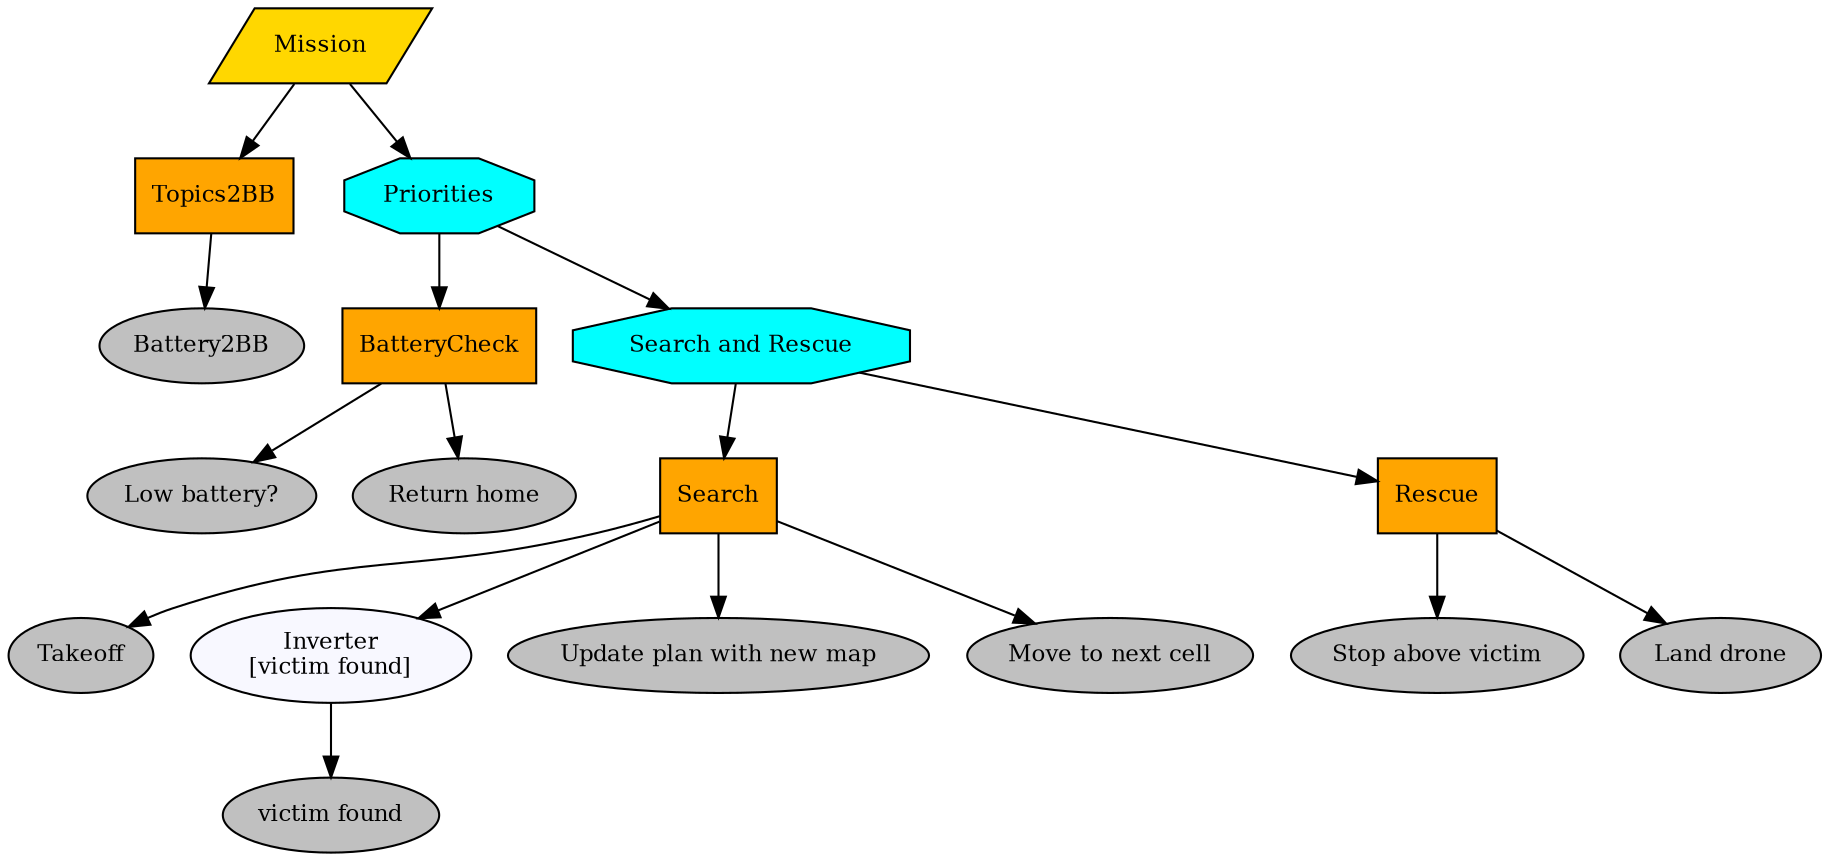 digraph mission {
graph [fontname="times-roman"];
node [fontname="times-roman"];
edge [fontname="times-roman"];
Mission [fillcolor=gold, fontcolor=black, fontsize=11, shape=parallelogram, style=filled];
Topics2BB [fillcolor=orange, fontcolor=black, fontsize=11, shape=box, style=filled];
Mission -> Topics2BB;
Battery2BB [fillcolor=gray, fontcolor=black, fontsize=11, shape=ellipse, style=filled];
Topics2BB -> Battery2BB;
Priorities [fillcolor=cyan, fontcolor=black, fontsize=11, shape=octagon, style=filled];
Mission -> Priorities;
BatteryCheck [fillcolor=orange, fontcolor=black, fontsize=11, shape=box, style=filled];
Priorities -> BatteryCheck;
"Low battery?" [fillcolor=gray, fontcolor=black, fontsize=11, shape=ellipse, style=filled];
BatteryCheck -> "Low battery?";
"Return home" [fillcolor=gray, fontcolor=black, fontsize=11, shape=ellipse, style=filled];
BatteryCheck -> "Return home";
"Search and Rescue" [fillcolor=cyan, fontcolor=black, fontsize=11, shape=octagon, style=filled];
Priorities -> "Search and Rescue";
Search [fillcolor=orange, fontcolor=black, fontsize=11, shape=box, style=filled];
"Search and Rescue" -> Search;
Takeoff [fillcolor=gray, fontcolor=black, fontsize=11, shape=ellipse, style=filled];
Search -> Takeoff;
"Inverter\n[victim found]" [fillcolor=ghostwhite, fontcolor=black, fontsize=11, shape=ellipse, style=filled];
Search -> "Inverter\n[victim found]";
"victim found" [fillcolor=gray, fontcolor=black, fontsize=11, shape=ellipse, style=filled];
"Inverter\n[victim found]" -> "victim found";
"Update plan with new map" [fillcolor=gray, fontcolor=black, fontsize=11, shape=ellipse, style=filled];
Search -> "Update plan with new map";
"Move to next cell" [fillcolor=gray, fontcolor=black, fontsize=11, shape=ellipse, style=filled];
Search -> "Move to next cell";
Rescue [fillcolor=orange, fontcolor=black, fontsize=11, shape=box, style=filled];
"Search and Rescue" -> Rescue;
"Stop above victim" [fillcolor=gray, fontcolor=black, fontsize=11, shape=ellipse, style=filled];
Rescue -> "Stop above victim";
"Land drone" [fillcolor=gray, fontcolor=black, fontsize=11, shape=ellipse, style=filled];
Rescue -> "Land drone";
}
